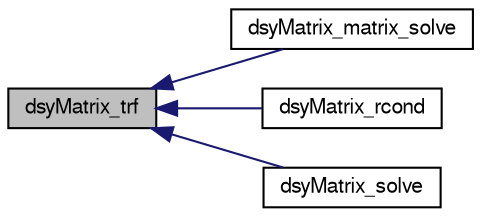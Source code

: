 digraph G
{
  edge [fontname="FreeSans",fontsize=10,labelfontname="FreeSans",labelfontsize=10];
  node [fontname="FreeSans",fontsize=10,shape=record];
  rankdir=LR;
  Node1 [label="dsyMatrix_trf",height=0.2,width=0.4,color="black", fillcolor="grey75", style="filled" fontcolor="black"];
  Node1 -> Node2 [dir=back,color="midnightblue",fontsize=10,style="solid",fontname="FreeSans"];
  Node2 [label="dsyMatrix_matrix_solve",height=0.2,width=0.4,color="black", fillcolor="white", style="filled",URL="$dsyMatrix_8h.html#729dcefd1ff17369b45dcd4f7feda7ab"];
  Node1 -> Node3 [dir=back,color="midnightblue",fontsize=10,style="solid",fontname="FreeSans"];
  Node3 [label="dsyMatrix_rcond",height=0.2,width=0.4,color="black", fillcolor="white", style="filled",URL="$dsyMatrix_8h.html#b262747a9bb8df9b06e3c234260dd92b"];
  Node1 -> Node4 [dir=back,color="midnightblue",fontsize=10,style="solid",fontname="FreeSans"];
  Node4 [label="dsyMatrix_solve",height=0.2,width=0.4,color="black", fillcolor="white", style="filled",URL="$dsyMatrix_8h.html#ae157f861f04cdf7e60f1ce5f5e9c96d"];
}
